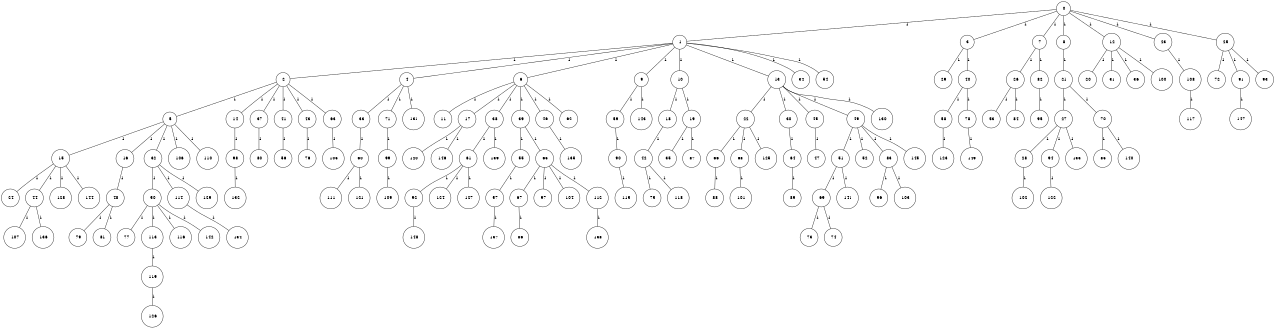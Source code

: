 graph G {
size="8.5,11;"
ratio = "expand;"
fixedsize="true;"
overlap="scale;"
node[shape=circle,width=.12,hight=.12,fontsize=12]
edge[fontsize=12]

0[label=" 0" color=black, pos="1.3275747,2.4970286!"];
1[label=" 1" color=black, pos="1.65674,2.1570519!"];
2[label=" 2" color=black, pos="0.042322877,1.5656159!"];
3[label=" 3" color=black, pos="2.2003214,1.9051967!"];
4[label=" 4" color=black, pos="1.156405,0.93301409!"];
5[label=" 5" color=black, pos="1.1629458,2.1036258!"];
6[label=" 6" color=black, pos="1.5642183,2.4640542!"];
7[label=" 7" color=black, pos="0.45737294,0.73552953!"];
8[label=" 8" color=black, pos="1.4192571,0.42582634!"];
9[label=" 9" color=black, pos="0.27091514,1.3412608!"];
10[label=" 10" color=black, pos="1.3373387,1.0414497!"];
11[label=" 11" color=black, pos="0.57557194,1.2831598!"];
12[label=" 12" color=black, pos="0.84188287,2.3367205!"];
13[label=" 13" color=black, pos="1.1419406,0.63723019!"];
14[label=" 14" color=black, pos="1.7106264,0.8614079!"];
15[label=" 15" color=black, pos="1.4688533,0.95294697!"];
16[label=" 16" color=black, pos="1.8294955,0.96410757!"];
17[label=" 17" color=black, pos="0.96165157,1.4136487!"];
18[label=" 18" color=black, pos="1.2122451,0.83665039!"];
19[label=" 19" color=black, pos="0.40174492,0.51979394!"];
20[label=" 20" color=black, pos="2.3359841,1.2484564!"];
21[label=" 21" color=black, pos="0.29686069,1.1840836!"];
22[label=" 22" color=black, pos="2.986971,1.1754865!"];
23[label=" 23" color=black, pos="2.6424289,0.34393475!"];
24[label=" 24" color=black, pos="0.50720673,0.57233514!"];
25[label=" 25" color=black, pos="1.6134107,2.7678486!"];
26[label=" 26" color=black, pos="1.4410823,0.61347276!"];
27[label=" 27" color=black, pos="0.72430917,0.086455008!"];
28[label=" 28" color=black, pos="0.98978114,1.538218!"];
29[label=" 29" color=black, pos="0.22059803,1.2941289!"];
30[label=" 30" color=black, pos="0.76779307,0.66339336!"];
31[label=" 31" color=black, pos="2.5980488,1.8821464!"];
32[label=" 32" color=black, pos="2.3153704,2.5741138!"];
33[label=" 33" color=black, pos="0.44046541,2.7544369!"];
34[label=" 34" color=black, pos="0.94646135,0.72437492!"];
35[label=" 35" color=black, pos="1.5011763,1.7310638!"];
36[label=" 36" color=black, pos="0.14574136,1.7775993!"];
37[label=" 37" color=black, pos="0.99158345,1.5739084!"];
38[label=" 38" color=black, pos="2.5413436,1.1695985!"];
39[label=" 39" color=black, pos="2.2446299,0.24464791!"];
40[label=" 40" color=black, pos="0.50622649,0.48878143!"];
41[label=" 41" color=black, pos="0.16072411,0.82823961!"];
42[label=" 42" color=black, pos="2.6111279,1.777956!"];
43[label=" 43" color=black, pos="2.3634445,1.6032617!"];
44[label=" 44" color=black, pos="0.77830165,2.8755252!"];
45[label=" 45" color=black, pos="2.4525891,0.52926163!"];
46[label=" 46" color=black, pos="1.6867354,2.1333251!"];
47[label=" 47" color=black, pos="1.7506051,0.49136562!"];
48[label=" 48" color=black, pos="0.19673475,0.20352345!"];
49[label=" 49" color=black, pos="0.22336532,1.4646443!"];
50[label=" 50" color=black, pos="2.5843776,2.9467974!"];
51[label=" 51" color=black, pos="0.7516201,2.4570079!"];
52[label=" 52" color=black, pos="2.93092,1.2998069!"];
53[label=" 53" color=black, pos="1.7819667,1.3774419!"];
54[label=" 54" color=black, pos="2.5279286,2.4000674!"];
55[label=" 55" color=black, pos="2.88874,1.5353652!"];
56[label=" 56" color=black, pos="0.87158006,0.4429336!"];
57[label=" 57" color=black, pos="2.7706517,2.9294386!"];
58[label=" 58" color=black, pos="2.1501782,1.3028514!"];
59[label=" 59" color=black, pos="0.42629508,2.4317201!"];
60[label=" 60" color=black, pos="1.0923923,2.7407242!"];
61[label=" 61" color=black, pos="2.5605954,1.3430611!"];
62[label=" 62" color=black, pos="2.628933,0.36705772!"];
63[label=" 63" color=black, pos="2.6345615,1.6031477!"];
64[label=" 64" color=black, pos="2.6413116,0.60108692!"];
65[label=" 65" color=black, pos="0.95365925,2.7669927!"];
66[label=" 66" color=black, pos="2.4067615,2.0056358!"];
67[label=" 67" color=black, pos="2.8297033,0.19027169!"];
68[label=" 68" color=black, pos="0.16888272,1.7964546!"];
69[label=" 69" color=black, pos="2.0491619,2.8180021!"];
70[label=" 70" color=black, pos="1.8826441,2.195768!"];
71[label=" 71" color=black, pos="2.0874828,0.023347085!"];
72[label=" 72" color=black, pos="2.8449971,1.1407578!"];
73[label=" 73" color=black, pos="0.15495953,1.9024938!"];
74[label=" 74" color=black, pos="1.9775946,2.3947777!"];
75[label=" 75" color=black, pos="1.3454853,0.72939347!"];
76[label=" 76" color=black, pos="1.5160453,0.24384615!"];
77[label=" 77" color=black, pos="0.66536365,0.24330216!"];
78[label=" 78" color=black, pos="0.24690816,1.0652133!"];
79[label=" 79" color=black, pos="1.2379858,0.063185419!"];
80[label=" 80" color=black, pos="0.71299437,0.88163919!"];
81[label=" 81" color=black, pos="2.1116938,1.429675!"];
82[label=" 82" color=black, pos="1.6922625,1.8965862!"];
83[label=" 83" color=black, pos="2.409502,0.55211582!"];
84[label=" 84" color=black, pos="0.15182775,2.4907545!"];
85[label=" 85" color=black, pos="1.8578103,1.3651991!"];
86[label=" 86" color=black, pos="0.17312677,0.4391094!"];
87[label=" 87" color=black, pos="1.5189728,2.4940955!"];
88[label=" 88" color=black, pos="0.70623806,2.099921!"];
89[label=" 89" color=black, pos="0.15986762,2.9072202!"];
90[label=" 90" color=black, pos="1.3540487,0.88987786!"];
91[label=" 91" color=black, pos="2.4297862,0.68909799!"];
92[label=" 92" color=black, pos="0.23795566,0.39880531!"];
93[label=" 93" color=black, pos="0.91390912,2.2004844!"];
94[label=" 94" color=black, pos="0.19441685,2.4981485!"];
95[label=" 95" color=black, pos="0.14188858,0.94535677!"];
96[label=" 96" color=black, pos="2.3679786,0.66605847!"];
97[label=" 97" color=black, pos="1.5748738,0.37997635!"];
98[label=" 98" color=black, pos="2.3770851,2.6924732!"];
99[label=" 99" color=black, pos="1.7118479,2.3884852!"];
100[label=" 100" color=black, pos="0.56142367,1.0455695!"];
101[label=" 101" color=black, pos="1.5512949,2.5623687!"];
102[label=" 102" color=black, pos="0.88564762,1.4591014!"];
103[label=" 103" color=black, pos="1.0527611,1.8756628!"];
104[label=" 104" color=black, pos="2.449736,1.948586!"];
105[label=" 105" color=black, pos="2.115,2.9535323!"];
106[label=" 106" color=black, pos="1.5984166,1.2989564!"];
107[label=" 107" color=black, pos="2.0275767,1.2600681!"];
108[label=" 108" color=black, pos="2.474732,2.0643332!"];
109[label=" 109" color=black, pos="0.55169141,0.77173876!"];
110[label=" 110" color=black, pos="1.687219,0.46487523!"];
111[label=" 111" color=black, pos="1.6352984,0.16071991!"];
112[label=" 112" color=black, pos="1.8822594,2.1096442!"];
113[label=" 113" color=black, pos="1.4378683,0.48934446!"];
114[label=" 114" color=black, pos="1.7091821,2.3465494!"];
115[label=" 115" color=black, pos="2.4757423,1.3257592!"];
116[label=" 116" color=black, pos="2.912255,0.97650134!"];
117[label=" 117" color=black, pos="2.0167942,2.9012855!"];
118[label=" 118" color=black, pos="2.9790803,0.44399334!"];
119[label=" 119" color=black, pos="2.7066988,2.699413!"];
120[label=" 120" color=black, pos="2.7140192,1.5862175!"];
121[label=" 121" color=black, pos="2.8722337,1.1881725!"];
122[label=" 122" color=black, pos="2.8638628,2.3181745!"];
123[label=" 123" color=black, pos="1.1413394,2.2900795!"];
124[label=" 124" color=black, pos="2.0340261,2.5175408!"];
125[label=" 125" color=black, pos="0.014820959,2.7548335!"];
126[label=" 126" color=black, pos="2.784987,1.6082799!"];
127[label=" 127" color=black, pos="1.8035401,2.0806439!"];
128[label=" 128" color=black, pos="0.11675005,0.66944679!"];
129[label=" 129" color=black, pos="2.7424235,0.57039951!"];
130[label=" 130" color=black, pos="1.3923412,0.94589144!"];
131[label=" 131" color=black, pos="1.5325077,2.5872749!"];
132[label=" 132" color=black, pos="0.50255183,2.6173541!"];
133[label=" 133" color=black, pos="1.5236421,1.511274!"];
134[label=" 134" color=black, pos="0.57101433,0.80031484!"];
135[label=" 135" color=black, pos="1.4272468,1.8921136!"];
136[label=" 136" color=black, pos="1.5478203,0.53298057!"];
137[label=" 137" color=black, pos="2.4191797,2.89653!"];
138[label=" 138" color=black, pos="1.9919541,2.3452014!"];
139[label=" 139" color=black, pos="2.0783924,1.0909957!"];
140[label=" 140" color=black, pos="1.0372921,1.098317!"];
141[label=" 141" color=black, pos="1.0805372,0.86956318!"];
142[label=" 142" color=black, pos="0.72914495,2.026106!"];
143[label=" 143" color=black, pos="1.5508368,1.7003885!"];
144[label=" 144" color=black, pos="0.47978002,2.3889008!"];
145[label=" 145" color=black, pos="0.33674917,1.7104805!"];
146[label=" 146" color=black, pos="0.12785226,1.8531651!"];
147[label=" 147" color=black, pos="0.98815819,1.7871889!"];
148[label=" 148" color=black, pos="1.6525105,2.5863844!"];
149[label=" 149" color=black, pos="0.49509705,1.3845993!"];
0--1[label="1"]
0--3[label="1"]
0--7[label="1"]
0--8[label="1"]
0--12[label="1"]
0--23[label="1"]
0--25[label="1"]
1--2[label="1"]
1--4[label="1"]
1--6[label="1"]
1--9[label="1"]
1--10[label="1"]
1--13[label="1"]
1--34[label="1"]
1--54[label="1"]
2--5[label="1"]
2--14[label="1"]
2--37[label="1"]
2--41[label="1"]
2--43[label="1"]
2--63[label="1"]
3--29[label="1"]
3--40[label="1"]
4--33[label="1"]
4--71[label="1"]
4--131[label="1"]
5--15[label="1"]
5--16[label="1"]
5--32[label="1"]
5--106[label="1"]
5--110[label="1"]
6--11[label="1"]
6--17[label="1"]
6--38[label="1"]
6--39[label="1"]
6--46[label="1"]
6--62[label="1"]
7--26[label="1"]
7--82[label="1"]
8--21[label="1"]
9--59[label="1"]
9--143[label="1"]
10--18[label="1"]
10--19[label="1"]
12--20[label="1"]
12--31[label="1"]
12--36[label="1"]
12--100[label="1"]
13--22[label="1"]
13--30[label="1"]
13--45[label="1"]
13--49[label="1"]
13--130[label="1"]
14--98[label="1"]
15--24[label="1"]
15--44[label="1"]
15--128[label="1"]
15--144[label="1"]
16--48[label="1"]
17--120[label="1"]
17--146[label="1"]
18--42[label="1"]
19--35[label="1"]
19--87[label="1"]
21--27[label="1"]
21--70[label="1"]
22--66[label="1"]
22--68[label="1"]
22--125[label="1"]
23--108[label="1"]
25--72[label="1"]
25--91[label="1"]
25--93[label="1"]
26--53[label="1"]
26--84[label="1"]
27--28[label="1"]
27--94[label="1"]
27--133[label="1"]
28--102[label="1"]
30--64[label="1"]
32--50[label="1"]
32--114[label="1"]
32--129[label="1"]
33--60[label="1"]
37--80[label="1"]
38--61[label="1"]
38--139[label="1"]
39--55[label="1"]
39--65[label="1"]
40--58[label="1"]
40--78[label="1"]
41--56[label="1"]
42--75[label="1"]
42--118[label="1"]
43--76[label="1"]
44--107[label="1"]
44--136[label="1"]
45--47[label="1"]
46--135[label="1"]
48--79[label="1"]
48--81[label="1"]
49--51[label="1"]
49--52[label="1"]
49--83[label="1"]
49--145[label="1"]
50--77[label="1"]
50--113[label="1"]
50--116[label="1"]
50--142[label="1"]
51--69[label="1"]
51--141[label="1"]
55--57[label="1"]
57--137[label="1"]
58--123[label="1"]
59--90[label="1"]
60--111[label="1"]
60--121[label="1"]
61--92[label="1"]
61--124[label="1"]
61--127[label="1"]
63--105[label="1"]
64--89[label="1"]
65--67[label="1"]
65--97[label="1"]
65--104[label="1"]
65--112[label="1"]
66--88[label="1"]
67--86[label="1"]
68--101[label="1"]
69--73[label="1"]
69--74[label="1"]
70--85[label="1"]
70--140[label="1"]
71--99[label="1"]
78--149[label="1"]
82--95[label="1"]
83--96[label="1"]
83--103[label="1"]
90--115[label="1"]
91--147[label="1"]
92--148[label="1"]
94--122[label="1"]
98--132[label="1"]
99--109[label="1"]
108--117[label="1"]
112--138[label="1"]
113--119[label="1"]
114--134[label="1"]
119--126[label="1"]

}
